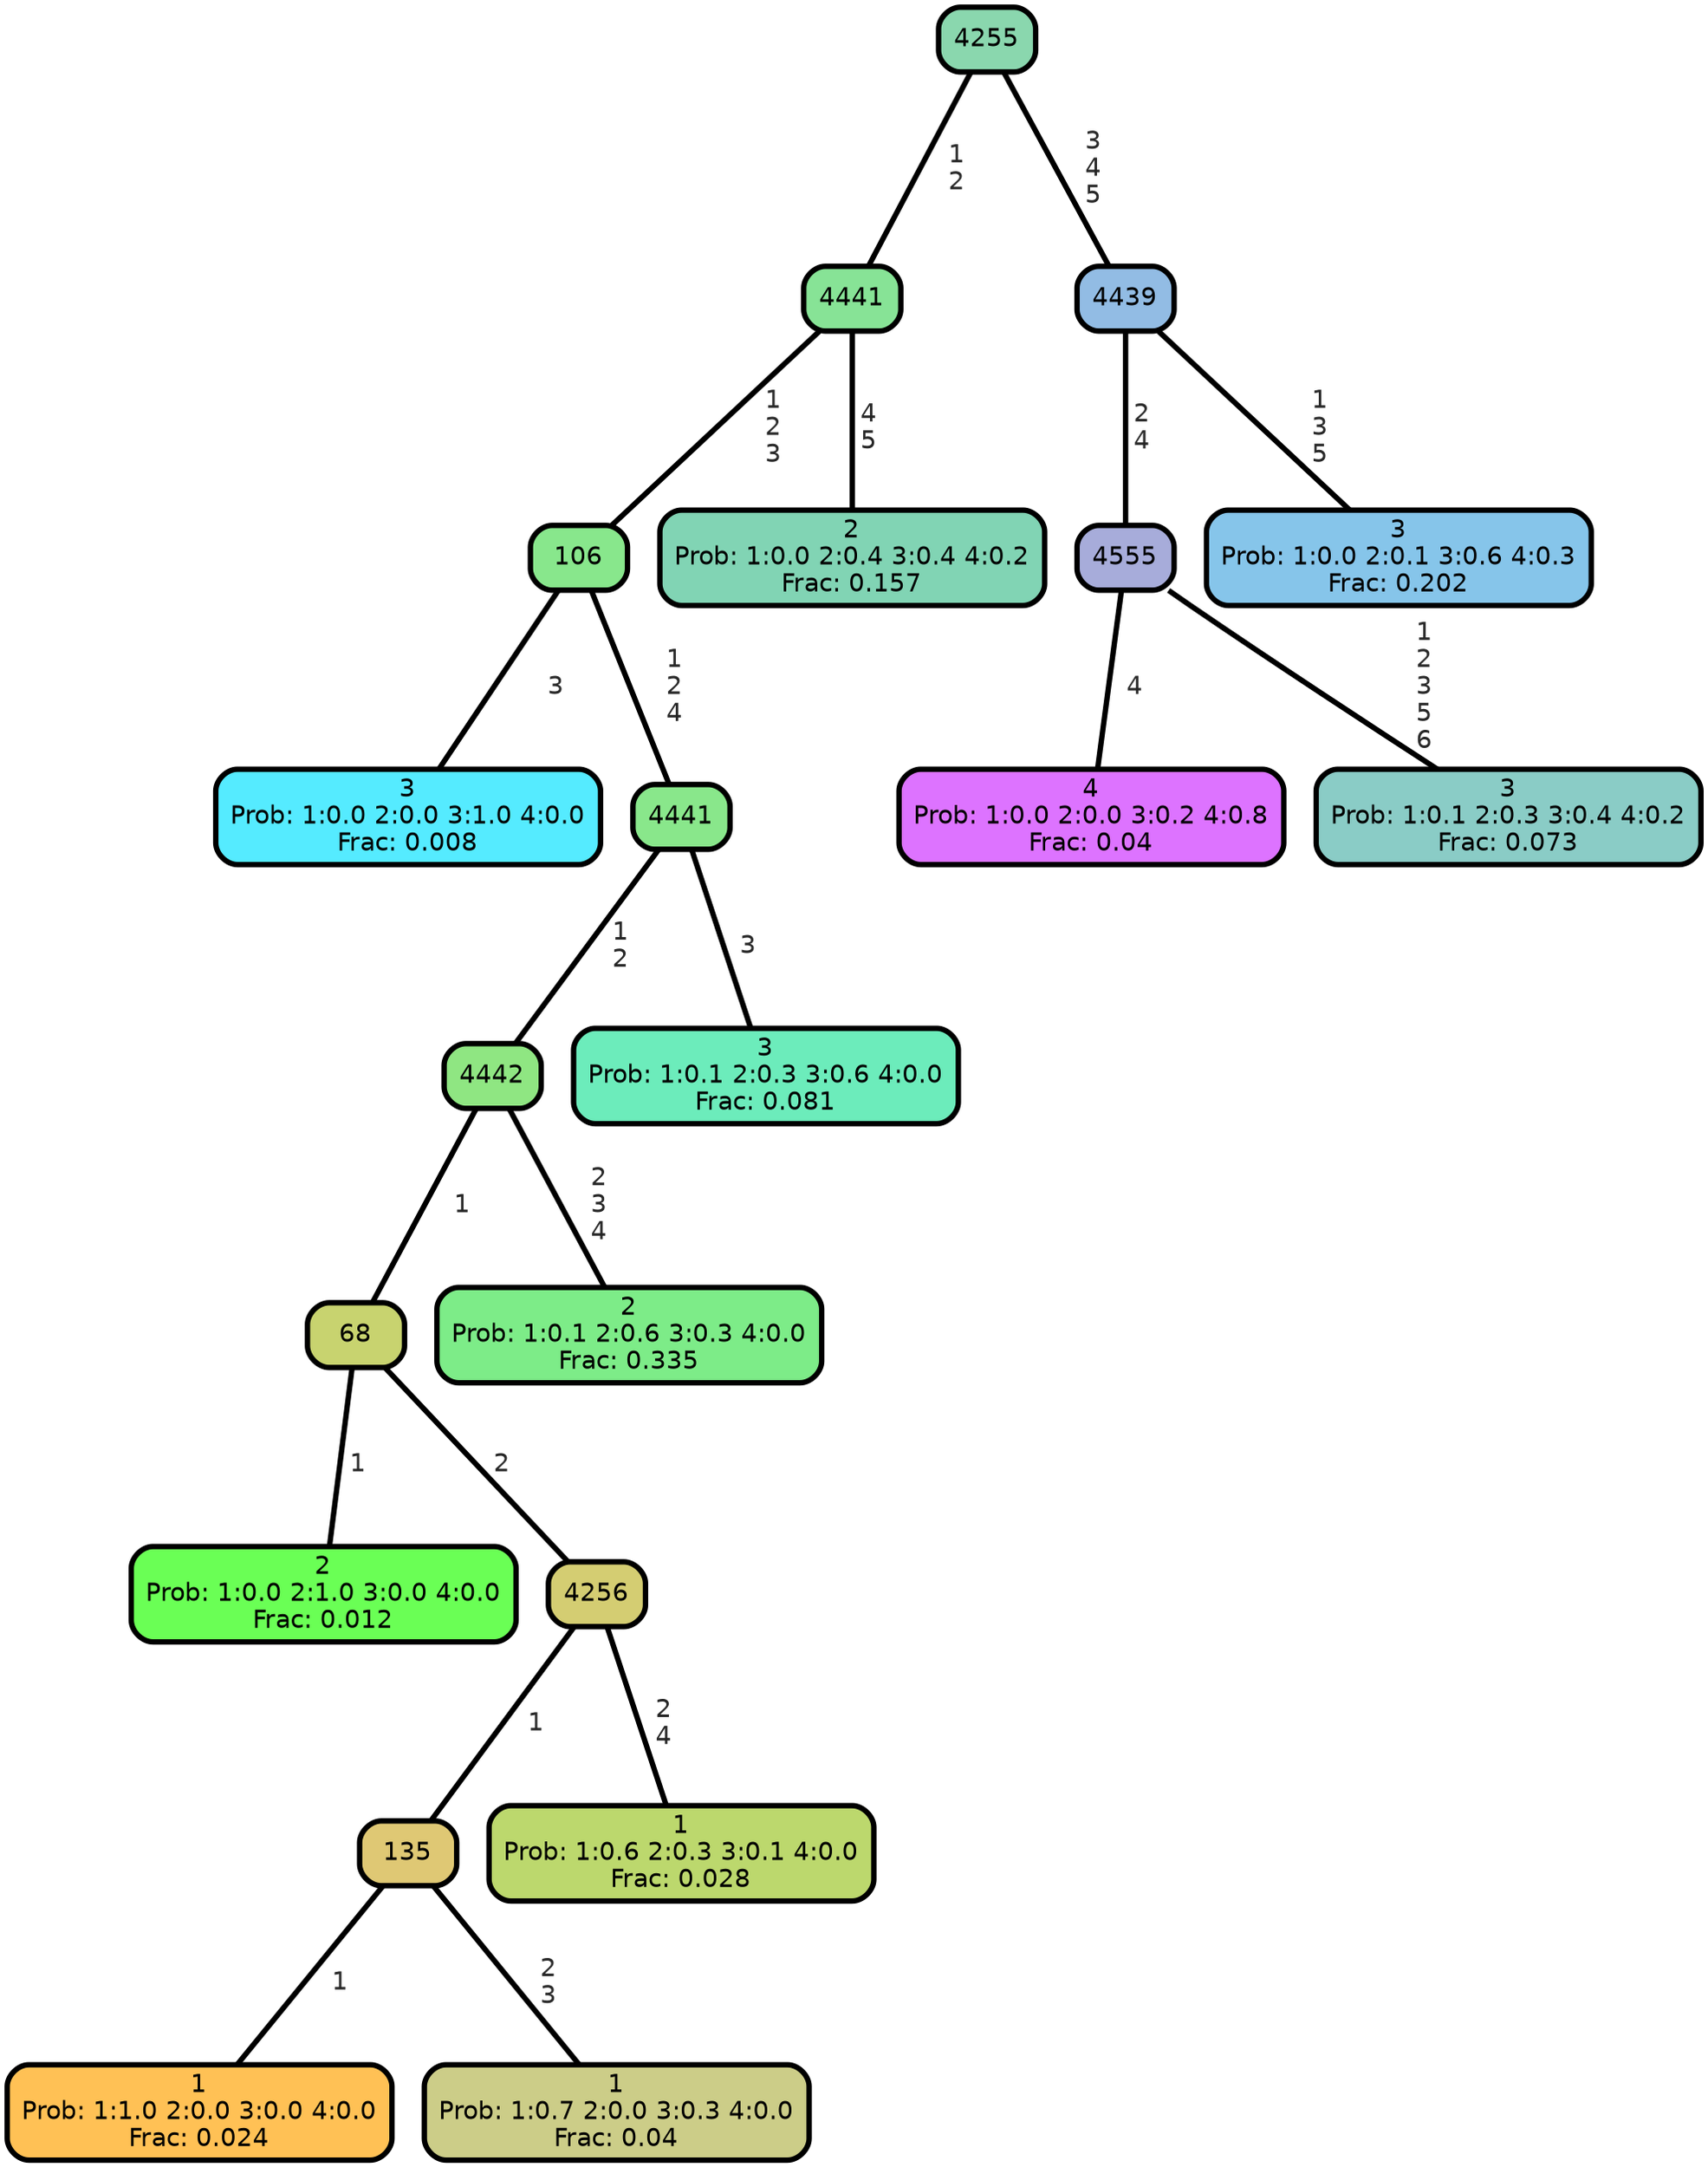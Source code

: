 graph Tree {
node [shape=box, style="filled, rounded",color="black",penwidth="3",fontcolor="black",                 fontname=helvetica] ;
graph [ranksep="0 equally", splines=straight,                 bgcolor=transparent, dpi=200] ;
edge [fontname=helvetica, fontweight=bold,fontcolor=grey14,color=black] ;
0 [label="3
Prob: 1:0.0 2:0.0 3:1.0 4:0.0
Frac: 0.008", fillcolor="#55ebff"] ;
1 [label="106", fillcolor="#88e78c"] ;
2 [label="2
Prob: 1:0.0 2:1.0 3:0.0 4:0.0
Frac: 0.012", fillcolor="#6aff55"] ;
3 [label="68", fillcolor="#c8d36f"] ;
4 [label="1
Prob: 1:1.0 2:0.0 3:0.0 4:0.0
Frac: 0.024", fillcolor="#ffc155"] ;
5 [label="135", fillcolor="#dfc874"] ;
6 [label="1
Prob: 1:0.7 2:0.0 3:0.3 4:0.0
Frac: 0.04", fillcolor="#cccd88"] ;
7 [label="4256", fillcolor="#d4cd72"] ;
8 [label="1
Prob: 1:0.6 2:0.3 3:0.1 4:0.0
Frac: 0.028", fillcolor="#bcd86d"] ;
9 [label="4442", fillcolor="#8fe682"] ;
10 [label="2
Prob: 1:0.1 2:0.6 3:0.3 4:0.0
Frac: 0.335", fillcolor="#7dec88"] ;
11 [label="4441", fillcolor="#89e78b"] ;
12 [label="3
Prob: 1:0.1 2:0.3 3:0.6 4:0.0
Frac: 0.081", fillcolor="#6cecbb"] ;
13 [label="4441", fillcolor="#87e396"] ;
14 [label="2
Prob: 1:0.0 2:0.4 3:0.4 4:0.2
Frac: 0.157", fillcolor="#81d4b4"] ;
15 [label="4255", fillcolor="#8ad7ae"] ;
16 [label="4
Prob: 1:0.0 2:0.0 3:0.2 4:0.8
Frac: 0.04", fillcolor="#dd73ff"] ;
17 [label="4555", fillcolor="#a7acda"] ;
18 [label="3
Prob: 1:0.1 2:0.3 3:0.4 4:0.2
Frac: 0.073", fillcolor="#8accc6"] ;
19 [label="4439", fillcolor="#92bce4"] ;
20 [label="3
Prob: 1:0.0 2:0.1 3:0.6 4:0.3
Frac: 0.202", fillcolor="#86c5ea"] ;
1 -- 0 [label=" 3",penwidth=3] ;
1 -- 11 [label=" 1\n 2\n 4",penwidth=3] ;
3 -- 2 [label=" 1",penwidth=3] ;
3 -- 7 [label=" 2",penwidth=3] ;
5 -- 4 [label=" 1",penwidth=3] ;
5 -- 6 [label=" 2\n 3",penwidth=3] ;
7 -- 5 [label=" 1",penwidth=3] ;
7 -- 8 [label=" 2\n 4",penwidth=3] ;
9 -- 3 [label=" 1",penwidth=3] ;
9 -- 10 [label=" 2\n 3\n 4",penwidth=3] ;
11 -- 9 [label=" 1\n 2",penwidth=3] ;
11 -- 12 [label=" 3",penwidth=3] ;
13 -- 1 [label=" 1\n 2\n 3",penwidth=3] ;
13 -- 14 [label=" 4\n 5",penwidth=3] ;
15 -- 13 [label=" 1\n 2",penwidth=3] ;
15 -- 19 [label=" 3\n 4\n 5",penwidth=3] ;
17 -- 16 [label=" 4",penwidth=3] ;
17 -- 18 [label=" 1\n 2\n 3\n 5\n 6",penwidth=3] ;
19 -- 17 [label=" 2\n 4",penwidth=3] ;
19 -- 20 [label=" 1\n 3\n 5",penwidth=3] ;
{rank = same;}}